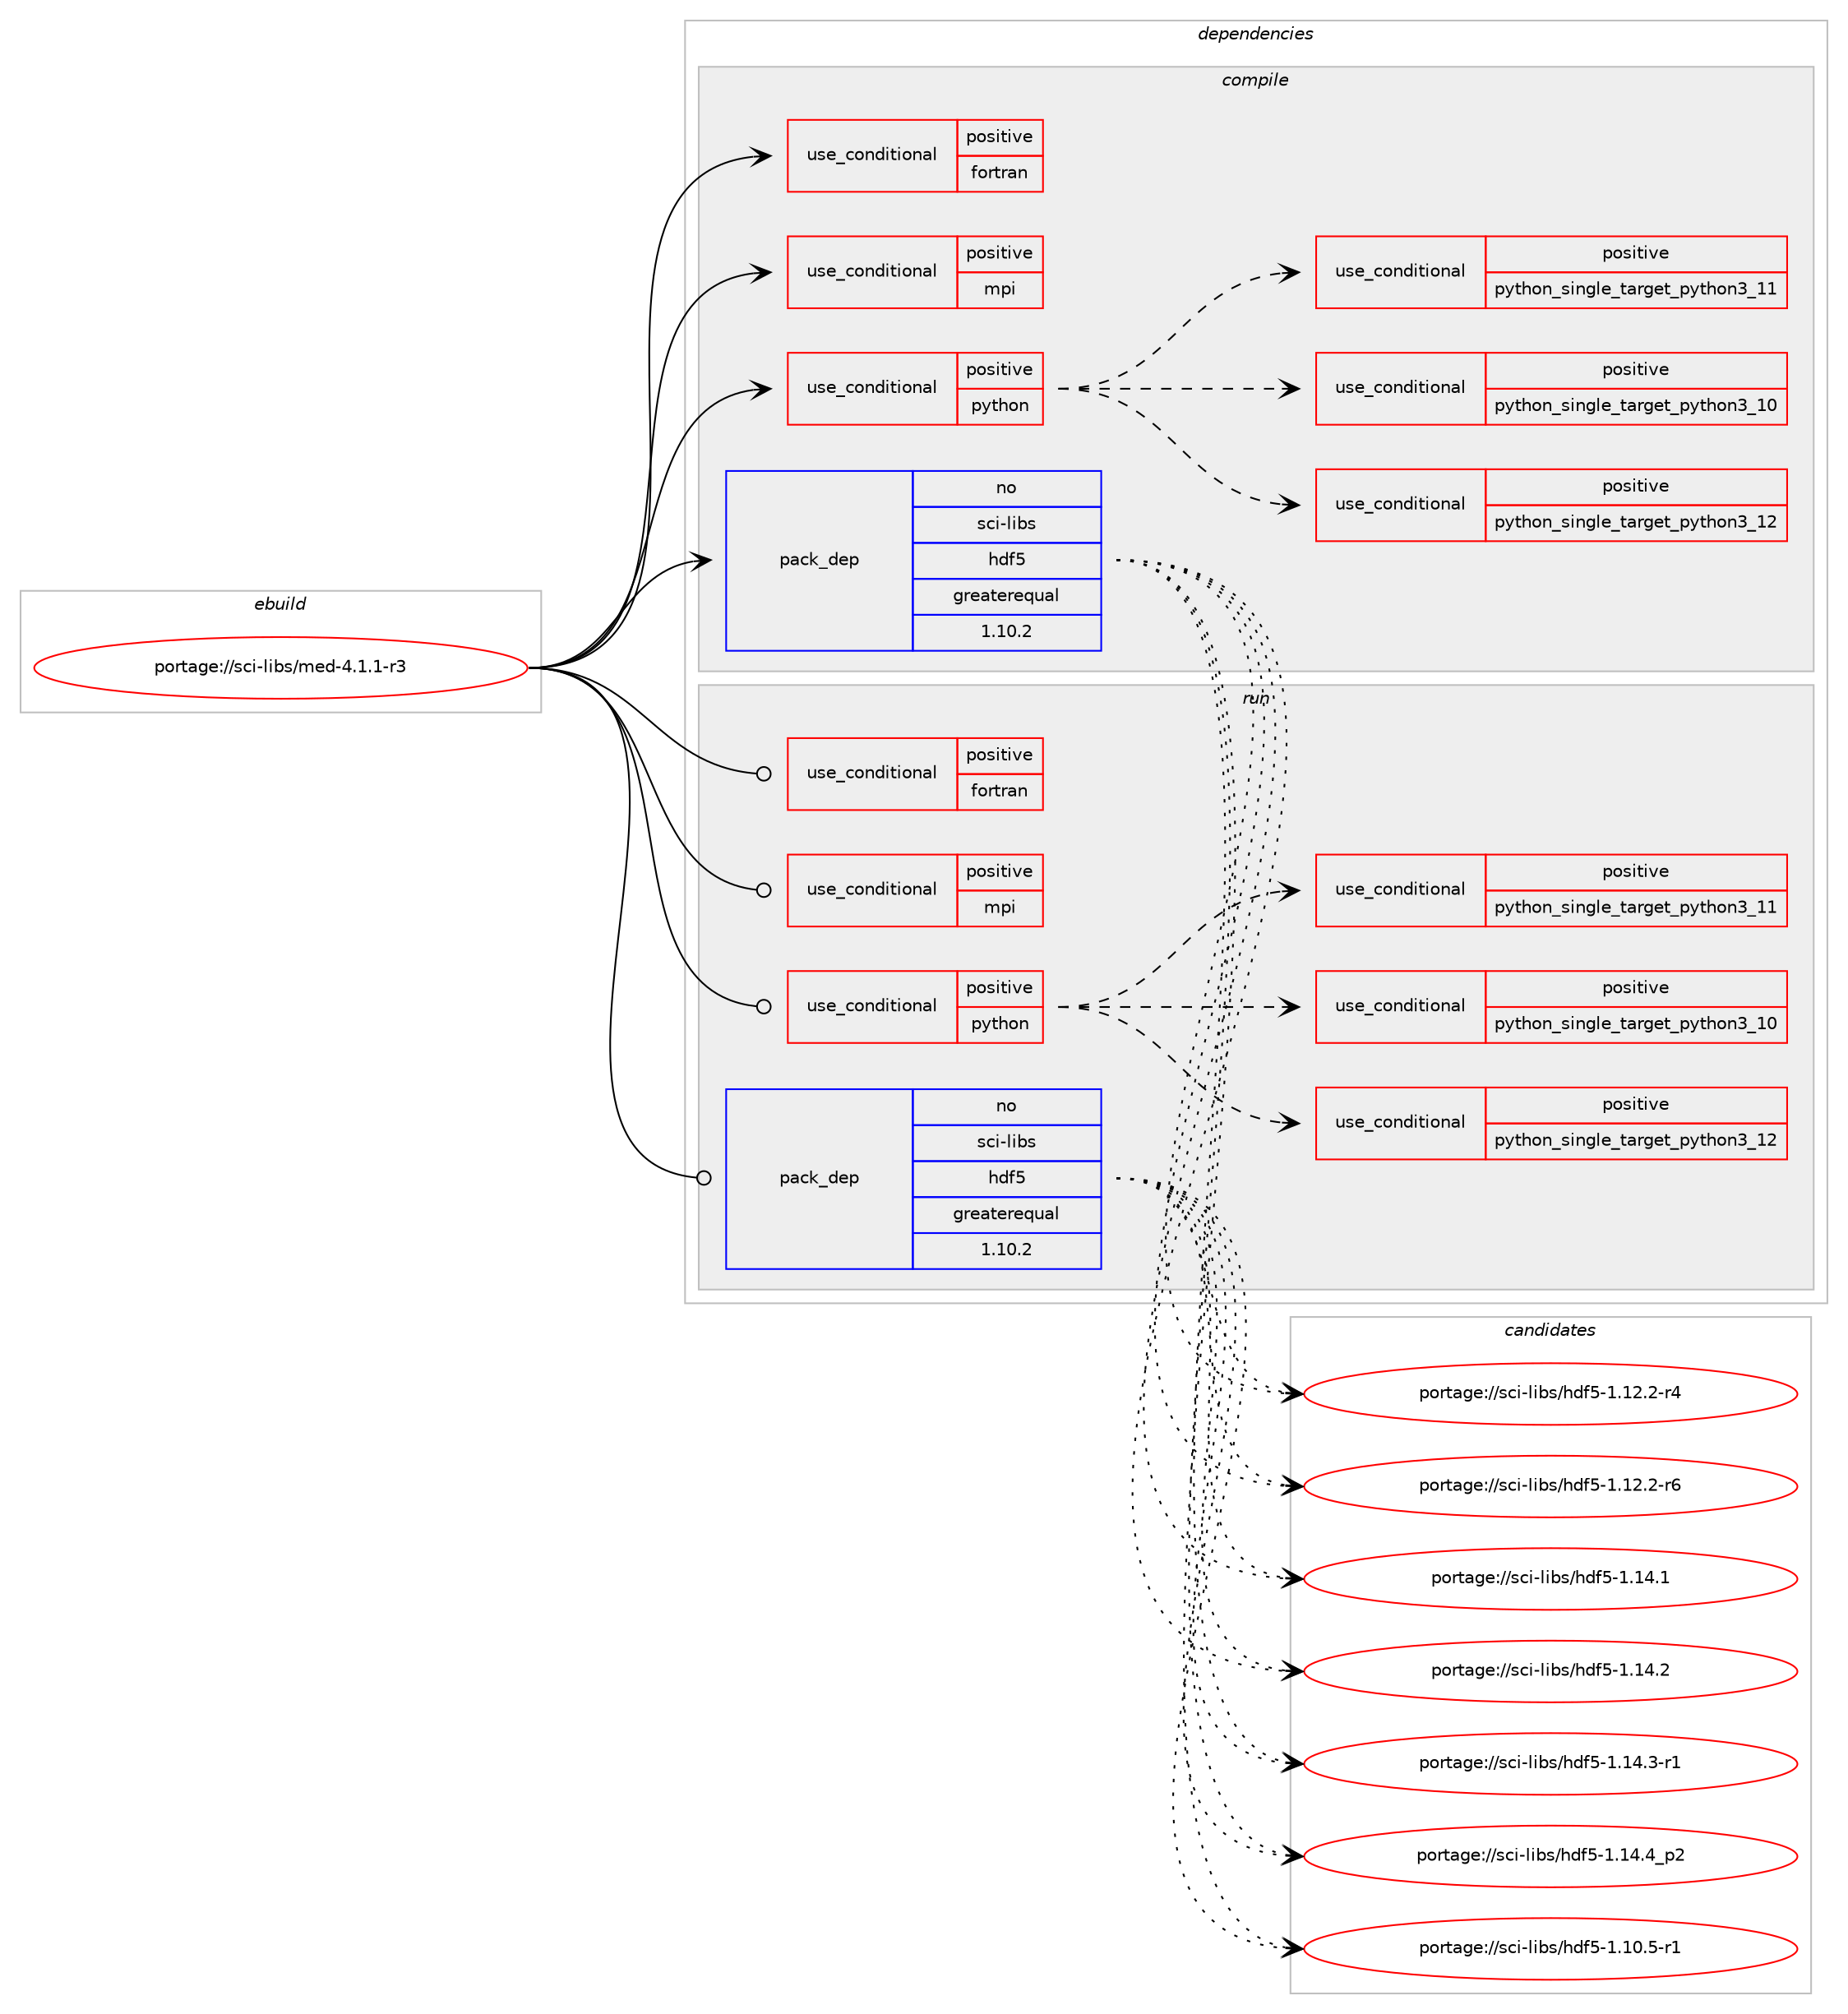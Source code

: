 digraph prolog {

# *************
# Graph options
# *************

newrank=true;
concentrate=true;
compound=true;
graph [rankdir=LR,fontname=Helvetica,fontsize=10,ranksep=1.5];#, ranksep=2.5, nodesep=0.2];
edge  [arrowhead=vee];
node  [fontname=Helvetica,fontsize=10];

# **********
# The ebuild
# **********

subgraph cluster_leftcol {
color=gray;
rank=same;
label=<<i>ebuild</i>>;
id [label="portage://sci-libs/med-4.1.1-r3", color=red, width=4, href="../sci-libs/med-4.1.1-r3.svg"];
}

# ****************
# The dependencies
# ****************

subgraph cluster_midcol {
color=gray;
label=<<i>dependencies</i>>;
subgraph cluster_compile {
fillcolor="#eeeeee";
style=filled;
label=<<i>compile</i>>;
subgraph cond104275 {
dependency202242 [label=<<TABLE BORDER="0" CELLBORDER="1" CELLSPACING="0" CELLPADDING="4"><TR><TD ROWSPAN="3" CELLPADDING="10">use_conditional</TD></TR><TR><TD>positive</TD></TR><TR><TD>fortran</TD></TR></TABLE>>, shape=none, color=red];
# *** BEGIN UNKNOWN DEPENDENCY TYPE (TODO) ***
# dependency202242 -> package_dependency(portage://sci-libs/med-4.1.1-r3,install,no,virtual,fortran,none,[,,],[],[])
# *** END UNKNOWN DEPENDENCY TYPE (TODO) ***

}
id:e -> dependency202242:w [weight=20,style="solid",arrowhead="vee"];
subgraph cond104276 {
dependency202243 [label=<<TABLE BORDER="0" CELLBORDER="1" CELLSPACING="0" CELLPADDING="4"><TR><TD ROWSPAN="3" CELLPADDING="10">use_conditional</TD></TR><TR><TD>positive</TD></TR><TR><TD>mpi</TD></TR></TABLE>>, shape=none, color=red];
# *** BEGIN UNKNOWN DEPENDENCY TYPE (TODO) ***
# dependency202243 -> package_dependency(portage://sci-libs/med-4.1.1-r3,install,no,virtual,mpi,none,[,,],[],[use(optenable(fortran),none)])
# *** END UNKNOWN DEPENDENCY TYPE (TODO) ***

}
id:e -> dependency202243:w [weight=20,style="solid",arrowhead="vee"];
subgraph cond104277 {
dependency202244 [label=<<TABLE BORDER="0" CELLBORDER="1" CELLSPACING="0" CELLPADDING="4"><TR><TD ROWSPAN="3" CELLPADDING="10">use_conditional</TD></TR><TR><TD>positive</TD></TR><TR><TD>python</TD></TR></TABLE>>, shape=none, color=red];
subgraph cond104278 {
dependency202245 [label=<<TABLE BORDER="0" CELLBORDER="1" CELLSPACING="0" CELLPADDING="4"><TR><TD ROWSPAN="3" CELLPADDING="10">use_conditional</TD></TR><TR><TD>positive</TD></TR><TR><TD>python_single_target_python3_10</TD></TR></TABLE>>, shape=none, color=red];
# *** BEGIN UNKNOWN DEPENDENCY TYPE (TODO) ***
# dependency202245 -> package_dependency(portage://sci-libs/med-4.1.1-r3,install,no,dev-lang,python,none,[,,],[slot(3.10)],[])
# *** END UNKNOWN DEPENDENCY TYPE (TODO) ***

}
dependency202244:e -> dependency202245:w [weight=20,style="dashed",arrowhead="vee"];
subgraph cond104279 {
dependency202246 [label=<<TABLE BORDER="0" CELLBORDER="1" CELLSPACING="0" CELLPADDING="4"><TR><TD ROWSPAN="3" CELLPADDING="10">use_conditional</TD></TR><TR><TD>positive</TD></TR><TR><TD>python_single_target_python3_11</TD></TR></TABLE>>, shape=none, color=red];
# *** BEGIN UNKNOWN DEPENDENCY TYPE (TODO) ***
# dependency202246 -> package_dependency(portage://sci-libs/med-4.1.1-r3,install,no,dev-lang,python,none,[,,],[slot(3.11)],[])
# *** END UNKNOWN DEPENDENCY TYPE (TODO) ***

}
dependency202244:e -> dependency202246:w [weight=20,style="dashed",arrowhead="vee"];
subgraph cond104280 {
dependency202247 [label=<<TABLE BORDER="0" CELLBORDER="1" CELLSPACING="0" CELLPADDING="4"><TR><TD ROWSPAN="3" CELLPADDING="10">use_conditional</TD></TR><TR><TD>positive</TD></TR><TR><TD>python_single_target_python3_12</TD></TR></TABLE>>, shape=none, color=red];
# *** BEGIN UNKNOWN DEPENDENCY TYPE (TODO) ***
# dependency202247 -> package_dependency(portage://sci-libs/med-4.1.1-r3,install,no,dev-lang,python,none,[,,],[slot(3.12)],[])
# *** END UNKNOWN DEPENDENCY TYPE (TODO) ***

}
dependency202244:e -> dependency202247:w [weight=20,style="dashed",arrowhead="vee"];
}
id:e -> dependency202244:w [weight=20,style="solid",arrowhead="vee"];
# *** BEGIN UNKNOWN DEPENDENCY TYPE (TODO) ***
# id -> package_dependency(portage://sci-libs/med-4.1.1-r3,install,no,dev-lang,tk,none,[,,],[slot(0),equal],[])
# *** END UNKNOWN DEPENDENCY TYPE (TODO) ***

subgraph pack95162 {
dependency202248 [label=<<TABLE BORDER="0" CELLBORDER="1" CELLSPACING="0" CELLPADDING="4" WIDTH="220"><TR><TD ROWSPAN="6" CELLPADDING="30">pack_dep</TD></TR><TR><TD WIDTH="110">no</TD></TR><TR><TD>sci-libs</TD></TR><TR><TD>hdf5</TD></TR><TR><TD>greaterequal</TD></TR><TR><TD>1.10.2</TD></TR></TABLE>>, shape=none, color=blue];
}
id:e -> dependency202248:w [weight=20,style="solid",arrowhead="vee"];
# *** BEGIN UNKNOWN DEPENDENCY TYPE (TODO) ***
# id -> package_dependency(portage://sci-libs/med-4.1.1-r3,install,weak,sci-libs,libmed,none,[,,],[],[])
# *** END UNKNOWN DEPENDENCY TYPE (TODO) ***

}
subgraph cluster_compileandrun {
fillcolor="#eeeeee";
style=filled;
label=<<i>compile and run</i>>;
}
subgraph cluster_run {
fillcolor="#eeeeee";
style=filled;
label=<<i>run</i>>;
subgraph cond104281 {
dependency202249 [label=<<TABLE BORDER="0" CELLBORDER="1" CELLSPACING="0" CELLPADDING="4"><TR><TD ROWSPAN="3" CELLPADDING="10">use_conditional</TD></TR><TR><TD>positive</TD></TR><TR><TD>fortran</TD></TR></TABLE>>, shape=none, color=red];
# *** BEGIN UNKNOWN DEPENDENCY TYPE (TODO) ***
# dependency202249 -> package_dependency(portage://sci-libs/med-4.1.1-r3,run,no,virtual,fortran,none,[,,],[],[])
# *** END UNKNOWN DEPENDENCY TYPE (TODO) ***

}
id:e -> dependency202249:w [weight=20,style="solid",arrowhead="odot"];
subgraph cond104282 {
dependency202250 [label=<<TABLE BORDER="0" CELLBORDER="1" CELLSPACING="0" CELLPADDING="4"><TR><TD ROWSPAN="3" CELLPADDING="10">use_conditional</TD></TR><TR><TD>positive</TD></TR><TR><TD>mpi</TD></TR></TABLE>>, shape=none, color=red];
# *** BEGIN UNKNOWN DEPENDENCY TYPE (TODO) ***
# dependency202250 -> package_dependency(portage://sci-libs/med-4.1.1-r3,run,no,virtual,mpi,none,[,,],[],[use(optenable(fortran),none)])
# *** END UNKNOWN DEPENDENCY TYPE (TODO) ***

}
id:e -> dependency202250:w [weight=20,style="solid",arrowhead="odot"];
subgraph cond104283 {
dependency202251 [label=<<TABLE BORDER="0" CELLBORDER="1" CELLSPACING="0" CELLPADDING="4"><TR><TD ROWSPAN="3" CELLPADDING="10">use_conditional</TD></TR><TR><TD>positive</TD></TR><TR><TD>python</TD></TR></TABLE>>, shape=none, color=red];
subgraph cond104284 {
dependency202252 [label=<<TABLE BORDER="0" CELLBORDER="1" CELLSPACING="0" CELLPADDING="4"><TR><TD ROWSPAN="3" CELLPADDING="10">use_conditional</TD></TR><TR><TD>positive</TD></TR><TR><TD>python_single_target_python3_10</TD></TR></TABLE>>, shape=none, color=red];
# *** BEGIN UNKNOWN DEPENDENCY TYPE (TODO) ***
# dependency202252 -> package_dependency(portage://sci-libs/med-4.1.1-r3,run,no,dev-lang,python,none,[,,],[slot(3.10)],[])
# *** END UNKNOWN DEPENDENCY TYPE (TODO) ***

}
dependency202251:e -> dependency202252:w [weight=20,style="dashed",arrowhead="vee"];
subgraph cond104285 {
dependency202253 [label=<<TABLE BORDER="0" CELLBORDER="1" CELLSPACING="0" CELLPADDING="4"><TR><TD ROWSPAN="3" CELLPADDING="10">use_conditional</TD></TR><TR><TD>positive</TD></TR><TR><TD>python_single_target_python3_11</TD></TR></TABLE>>, shape=none, color=red];
# *** BEGIN UNKNOWN DEPENDENCY TYPE (TODO) ***
# dependency202253 -> package_dependency(portage://sci-libs/med-4.1.1-r3,run,no,dev-lang,python,none,[,,],[slot(3.11)],[])
# *** END UNKNOWN DEPENDENCY TYPE (TODO) ***

}
dependency202251:e -> dependency202253:w [weight=20,style="dashed",arrowhead="vee"];
subgraph cond104286 {
dependency202254 [label=<<TABLE BORDER="0" CELLBORDER="1" CELLSPACING="0" CELLPADDING="4"><TR><TD ROWSPAN="3" CELLPADDING="10">use_conditional</TD></TR><TR><TD>positive</TD></TR><TR><TD>python_single_target_python3_12</TD></TR></TABLE>>, shape=none, color=red];
# *** BEGIN UNKNOWN DEPENDENCY TYPE (TODO) ***
# dependency202254 -> package_dependency(portage://sci-libs/med-4.1.1-r3,run,no,dev-lang,python,none,[,,],[slot(3.12)],[])
# *** END UNKNOWN DEPENDENCY TYPE (TODO) ***

}
dependency202251:e -> dependency202254:w [weight=20,style="dashed",arrowhead="vee"];
}
id:e -> dependency202251:w [weight=20,style="solid",arrowhead="odot"];
# *** BEGIN UNKNOWN DEPENDENCY TYPE (TODO) ***
# id -> package_dependency(portage://sci-libs/med-4.1.1-r3,run,no,dev-lang,tk,none,[,,],[slot(0),equal],[])
# *** END UNKNOWN DEPENDENCY TYPE (TODO) ***

subgraph pack95163 {
dependency202255 [label=<<TABLE BORDER="0" CELLBORDER="1" CELLSPACING="0" CELLPADDING="4" WIDTH="220"><TR><TD ROWSPAN="6" CELLPADDING="30">pack_dep</TD></TR><TR><TD WIDTH="110">no</TD></TR><TR><TD>sci-libs</TD></TR><TR><TD>hdf5</TD></TR><TR><TD>greaterequal</TD></TR><TR><TD>1.10.2</TD></TR></TABLE>>, shape=none, color=blue];
}
id:e -> dependency202255:w [weight=20,style="solid",arrowhead="odot"];
# *** BEGIN UNKNOWN DEPENDENCY TYPE (TODO) ***
# id -> package_dependency(portage://sci-libs/med-4.1.1-r3,run,weak,sci-libs,libmed,none,[,,],[],[])
# *** END UNKNOWN DEPENDENCY TYPE (TODO) ***

}
}

# **************
# The candidates
# **************

subgraph cluster_choices {
rank=same;
color=gray;
label=<<i>candidates</i>>;

subgraph choice95162 {
color=black;
nodesep=1;
choice1159910545108105981154710410010253454946494846534511449 [label="portage://sci-libs/hdf5-1.10.5-r1", color=red, width=4,href="../sci-libs/hdf5-1.10.5-r1.svg"];
choice1159910545108105981154710410010253454946495046504511452 [label="portage://sci-libs/hdf5-1.12.2-r4", color=red, width=4,href="../sci-libs/hdf5-1.12.2-r4.svg"];
choice1159910545108105981154710410010253454946495046504511454 [label="portage://sci-libs/hdf5-1.12.2-r6", color=red, width=4,href="../sci-libs/hdf5-1.12.2-r6.svg"];
choice115991054510810598115471041001025345494649524649 [label="portage://sci-libs/hdf5-1.14.1", color=red, width=4,href="../sci-libs/hdf5-1.14.1.svg"];
choice115991054510810598115471041001025345494649524650 [label="portage://sci-libs/hdf5-1.14.2", color=red, width=4,href="../sci-libs/hdf5-1.14.2.svg"];
choice1159910545108105981154710410010253454946495246514511449 [label="portage://sci-libs/hdf5-1.14.3-r1", color=red, width=4,href="../sci-libs/hdf5-1.14.3-r1.svg"];
choice1159910545108105981154710410010253454946495246529511250 [label="portage://sci-libs/hdf5-1.14.4_p2", color=red, width=4,href="../sci-libs/hdf5-1.14.4_p2.svg"];
dependency202248:e -> choice1159910545108105981154710410010253454946494846534511449:w [style=dotted,weight="100"];
dependency202248:e -> choice1159910545108105981154710410010253454946495046504511452:w [style=dotted,weight="100"];
dependency202248:e -> choice1159910545108105981154710410010253454946495046504511454:w [style=dotted,weight="100"];
dependency202248:e -> choice115991054510810598115471041001025345494649524649:w [style=dotted,weight="100"];
dependency202248:e -> choice115991054510810598115471041001025345494649524650:w [style=dotted,weight="100"];
dependency202248:e -> choice1159910545108105981154710410010253454946495246514511449:w [style=dotted,weight="100"];
dependency202248:e -> choice1159910545108105981154710410010253454946495246529511250:w [style=dotted,weight="100"];
}
subgraph choice95163 {
color=black;
nodesep=1;
choice1159910545108105981154710410010253454946494846534511449 [label="portage://sci-libs/hdf5-1.10.5-r1", color=red, width=4,href="../sci-libs/hdf5-1.10.5-r1.svg"];
choice1159910545108105981154710410010253454946495046504511452 [label="portage://sci-libs/hdf5-1.12.2-r4", color=red, width=4,href="../sci-libs/hdf5-1.12.2-r4.svg"];
choice1159910545108105981154710410010253454946495046504511454 [label="portage://sci-libs/hdf5-1.12.2-r6", color=red, width=4,href="../sci-libs/hdf5-1.12.2-r6.svg"];
choice115991054510810598115471041001025345494649524649 [label="portage://sci-libs/hdf5-1.14.1", color=red, width=4,href="../sci-libs/hdf5-1.14.1.svg"];
choice115991054510810598115471041001025345494649524650 [label="portage://sci-libs/hdf5-1.14.2", color=red, width=4,href="../sci-libs/hdf5-1.14.2.svg"];
choice1159910545108105981154710410010253454946495246514511449 [label="portage://sci-libs/hdf5-1.14.3-r1", color=red, width=4,href="../sci-libs/hdf5-1.14.3-r1.svg"];
choice1159910545108105981154710410010253454946495246529511250 [label="portage://sci-libs/hdf5-1.14.4_p2", color=red, width=4,href="../sci-libs/hdf5-1.14.4_p2.svg"];
dependency202255:e -> choice1159910545108105981154710410010253454946494846534511449:w [style=dotted,weight="100"];
dependency202255:e -> choice1159910545108105981154710410010253454946495046504511452:w [style=dotted,weight="100"];
dependency202255:e -> choice1159910545108105981154710410010253454946495046504511454:w [style=dotted,weight="100"];
dependency202255:e -> choice115991054510810598115471041001025345494649524649:w [style=dotted,weight="100"];
dependency202255:e -> choice115991054510810598115471041001025345494649524650:w [style=dotted,weight="100"];
dependency202255:e -> choice1159910545108105981154710410010253454946495246514511449:w [style=dotted,weight="100"];
dependency202255:e -> choice1159910545108105981154710410010253454946495246529511250:w [style=dotted,weight="100"];
}
}

}
